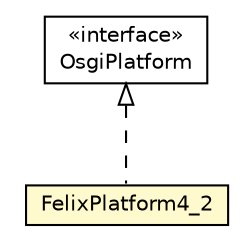 #!/usr/local/bin/dot
#
# Class diagram 
# Generated by UMLGraph version R5_6-24-gf6e263 (http://www.umlgraph.org/)
#

digraph G {
	edge [fontname="Helvetica",fontsize=10,labelfontname="Helvetica",labelfontsize=10];
	node [fontname="Helvetica",fontsize=10,shape=plaintext];
	nodesep=0.25;
	ranksep=0.5;
	// org.universAAL.itests.platform.FelixPlatform4_2
	c3997651 [label=<<table title="org.universAAL.itests.platform.FelixPlatform4_2" border="0" cellborder="1" cellspacing="0" cellpadding="2" port="p" bgcolor="lemonChiffon" href="./FelixPlatform4_2.html">
		<tr><td><table border="0" cellspacing="0" cellpadding="1">
<tr><td align="center" balign="center"> FelixPlatform4_2 </td></tr>
		</table></td></tr>
		</table>>, URL="./FelixPlatform4_2.html", fontname="Helvetica", fontcolor="black", fontsize=10.0];
	//org.universAAL.itests.platform.FelixPlatform4_2 implements org.springframework.osgi.test.platform.OsgiPlatform
	c4000459:p -> c3997651:p [dir=back,arrowtail=empty,style=dashed];
	// org.springframework.osgi.test.platform.OsgiPlatform
	c4000459 [label=<<table title="org.springframework.osgi.test.platform.OsgiPlatform" border="0" cellborder="1" cellspacing="0" cellpadding="2" port="p" href="http://java.sun.com/j2se/1.4.2/docs/api/org/springframework/osgi/test/platform/OsgiPlatform.html">
		<tr><td><table border="0" cellspacing="0" cellpadding="1">
<tr><td align="center" balign="center"> &#171;interface&#187; </td></tr>
<tr><td align="center" balign="center"> OsgiPlatform </td></tr>
		</table></td></tr>
		</table>>, URL="http://java.sun.com/j2se/1.4.2/docs/api/org/springframework/osgi/test/platform/OsgiPlatform.html", fontname="Helvetica", fontcolor="black", fontsize=10.0];
}

